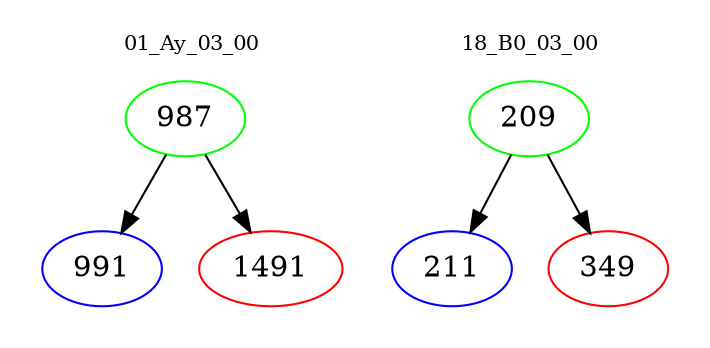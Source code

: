 digraph{
subgraph cluster_0 {
color = white
label = "01_Ay_03_00";
fontsize=10;
T0_987 [label="987", color="green"]
T0_987 -> T0_991 [color="black"]
T0_991 [label="991", color="blue"]
T0_987 -> T0_1491 [color="black"]
T0_1491 [label="1491", color="red"]
}
subgraph cluster_1 {
color = white
label = "18_B0_03_00";
fontsize=10;
T1_209 [label="209", color="green"]
T1_209 -> T1_211 [color="black"]
T1_211 [label="211", color="blue"]
T1_209 -> T1_349 [color="black"]
T1_349 [label="349", color="red"]
}
}
